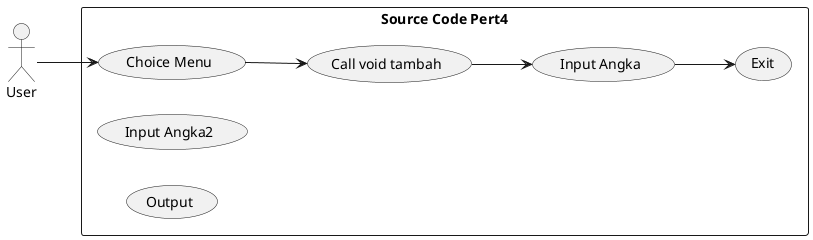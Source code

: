 @startuml Pert5

left to right direction

actor User as "User"

rectangle "Source Code Pert4" {
    usecase "Input Angka" as input
    usecase "Choice Menu" as menu
    usecase "Call void tambah" as tambah
    usecase "Input Angka2" as input2
    usecase "Output" as output
    usecase "Exit" as exit
}

User --> menu
menu --> tambah
tambah --> input
input --> exit

@enduml